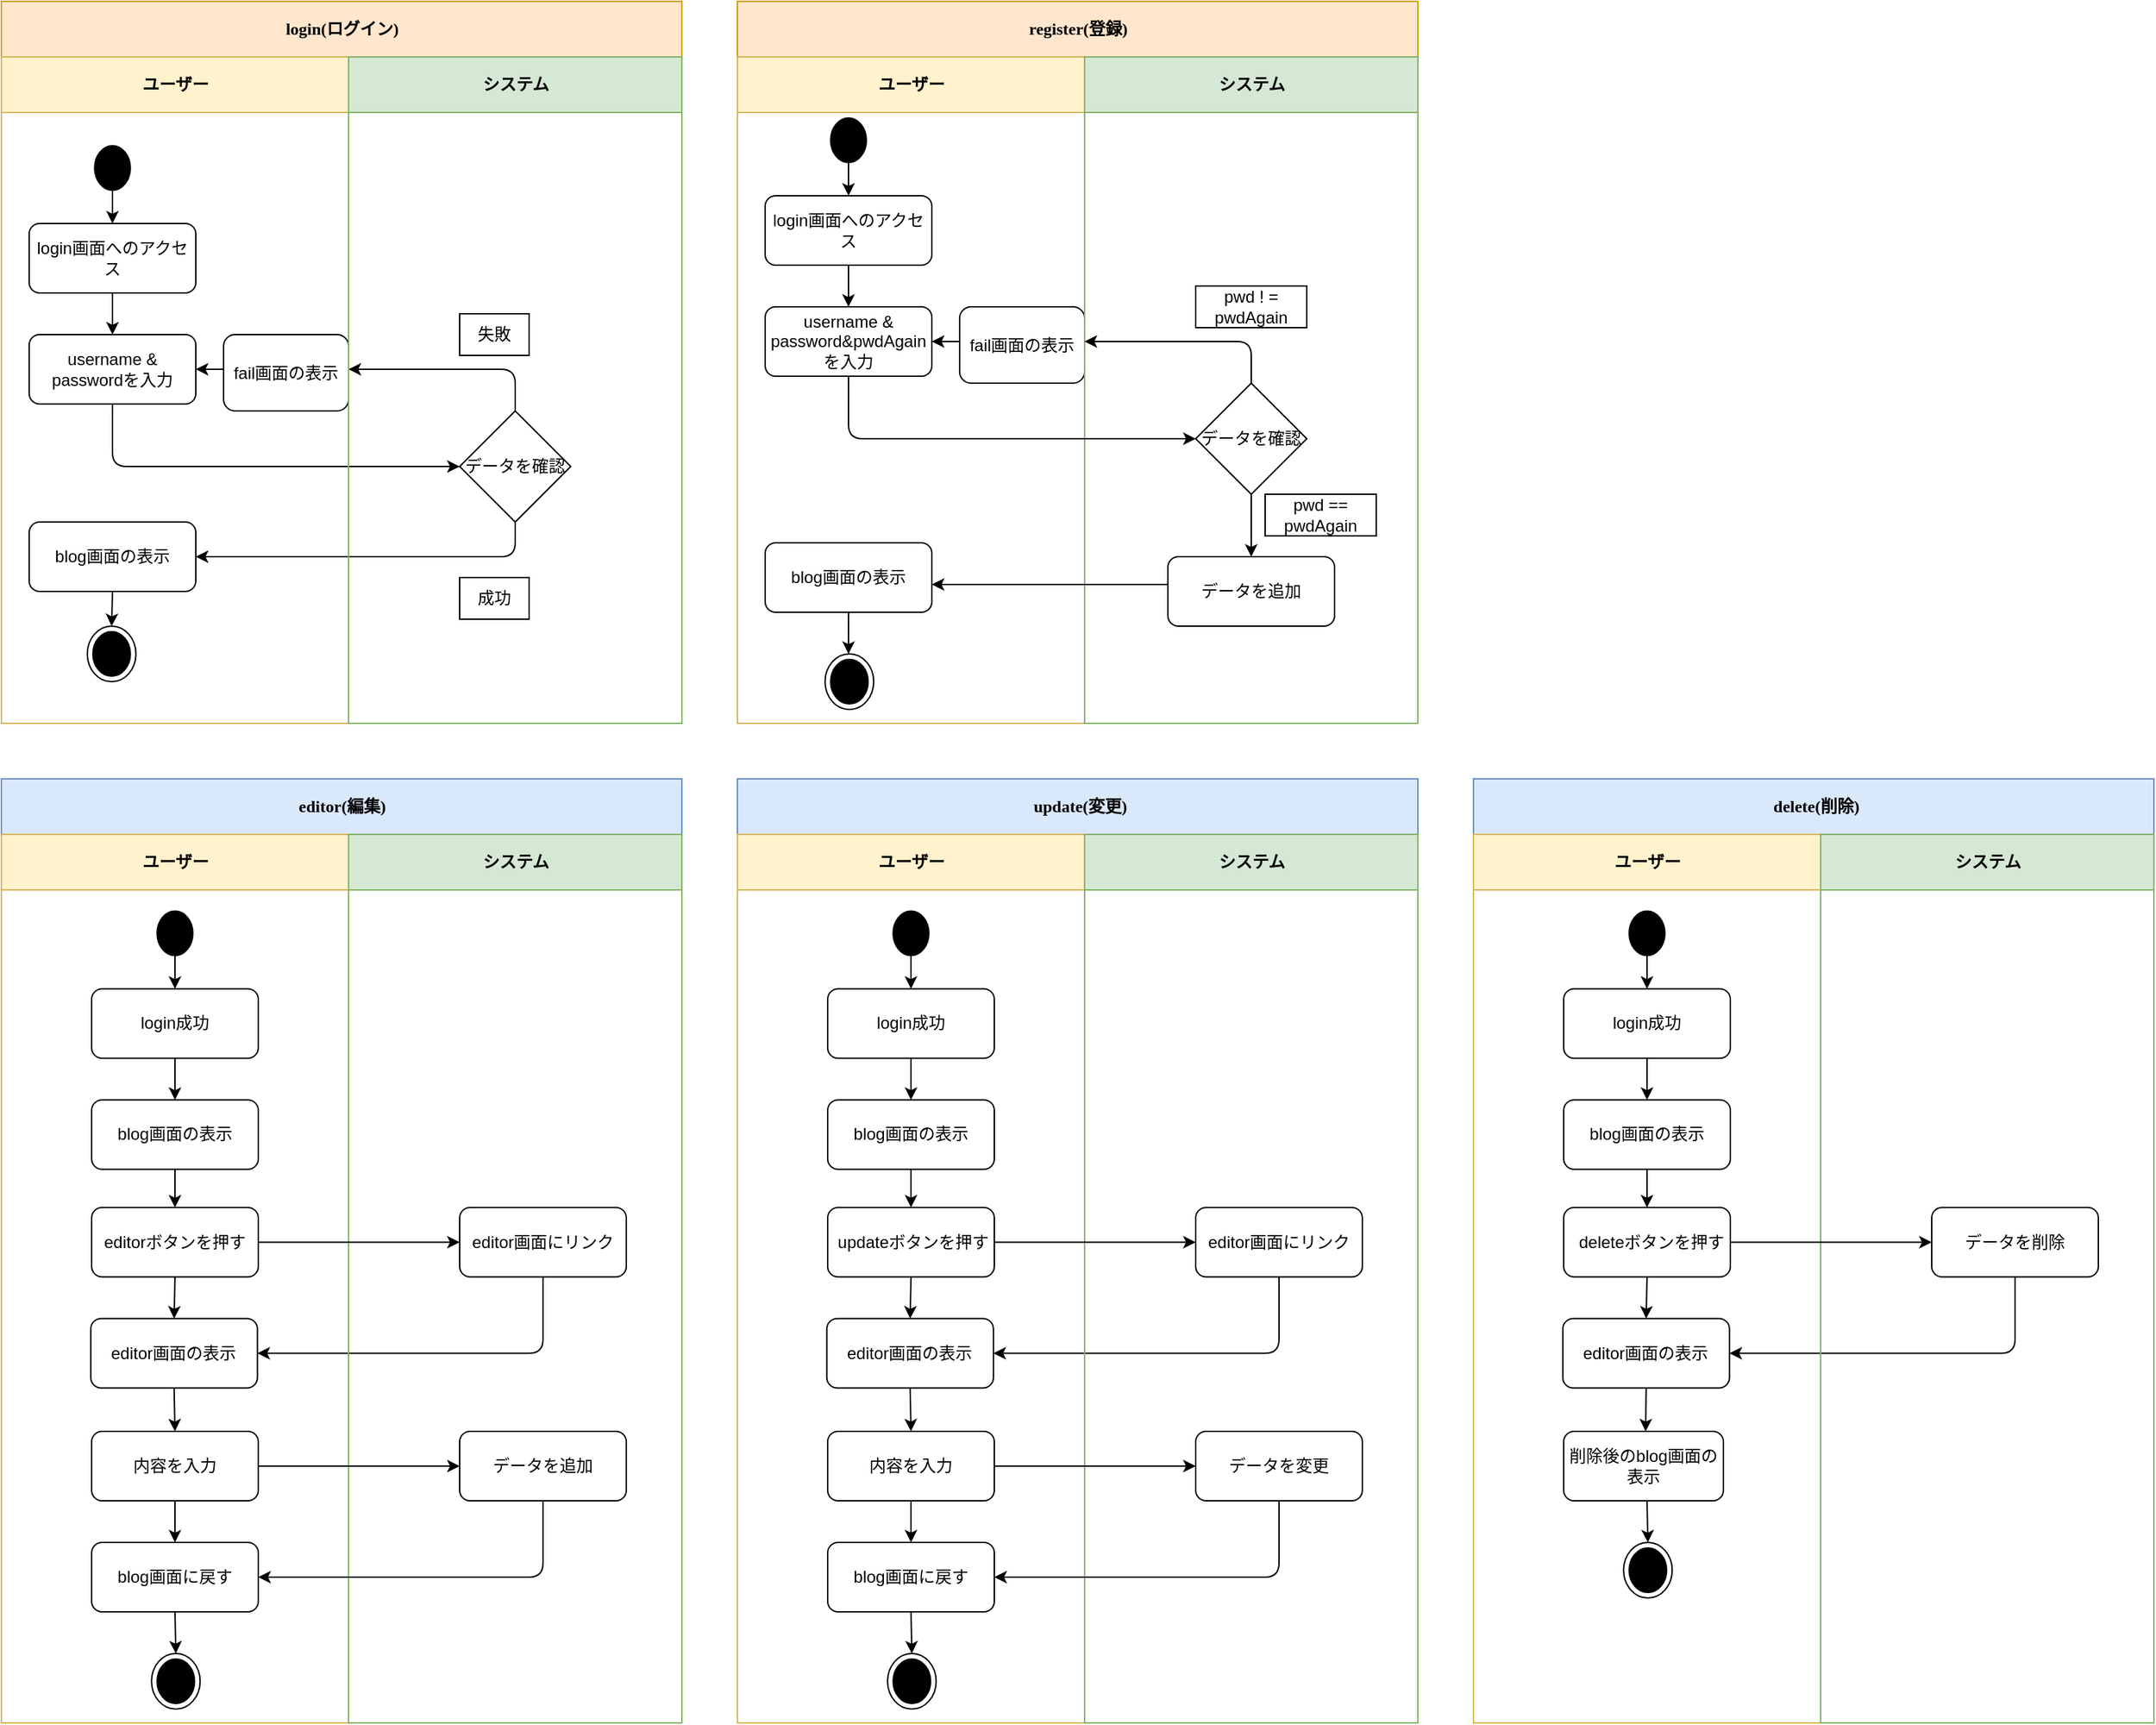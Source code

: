 <mxfile version="18.1.1" type="device" pages="2"><diagram name="Page-1" id="0783ab3e-0a74-02c8-0abd-f7b4e66b4bec"><mxGraphModel dx="2687" dy="511" grid="1" gridSize="10" guides="1" tooltips="1" connect="1" arrows="1" fold="1" page="1" pageScale="1" pageWidth="850" pageHeight="1100" background="none" math="0" shadow="0"><root><mxCell id="0"/><mxCell id="1" parent="0"/><mxCell id="1c1d494c118603dd-1" value="login(ログイン)" style="swimlane;html=1;childLayout=stackLayout;startSize=40;rounded=0;shadow=0;comic=0;labelBackgroundColor=none;strokeWidth=1;fontFamily=Verdana;fontSize=12;align=center;fillColor=#ffe6cc;strokeColor=#d79b00;" parent="1" vertex="1"><mxGeometry x="-1010" width="490" height="520" as="geometry"/></mxCell><mxCell id="_KXF0Fv2oFBmMLfkHlgr-27" value="" style="endArrow=classic;html=1;rounded=1;sketch=0;strokeColor=#000000;curved=0;exitX=0.5;exitY=1;exitDx=0;exitDy=0;entryX=0;entryY=0.5;entryDx=0;entryDy=0;" parent="1c1d494c118603dd-1" source="_KXF0Fv2oFBmMLfkHlgr-23" target="_KXF0Fv2oFBmMLfkHlgr-29" edge="1"><mxGeometry width="50" height="50" relative="1" as="geometry"><mxPoint x="240" y="335" as="sourcePoint"/><mxPoint x="380" y="335" as="targetPoint"/><Array as="points"><mxPoint x="80" y="335"/></Array></mxGeometry></mxCell><mxCell id="_KXF0Fv2oFBmMLfkHlgr-42" value="" style="endArrow=classic;html=1;rounded=1;sketch=0;strokeColor=#000000;curved=0;exitX=0.5;exitY=1;exitDx=0;exitDy=0;entryX=1;entryY=0.5;entryDx=0;entryDy=0;" parent="1c1d494c118603dd-1" source="_KXF0Fv2oFBmMLfkHlgr-29" target="_KXF0Fv2oFBmMLfkHlgr-41" edge="1"><mxGeometry width="50" height="50" relative="1" as="geometry"><mxPoint x="290" y="355" as="sourcePoint"/><mxPoint x="340" y="305" as="targetPoint"/><Array as="points"><mxPoint x="370" y="400"/></Array></mxGeometry></mxCell><mxCell id="_KXF0Fv2oFBmMLfkHlgr-38" value="" style="endArrow=classic;html=1;rounded=1;sketch=0;strokeColor=#000000;curved=0;exitX=0.5;exitY=0;exitDx=0;exitDy=0;" parent="1c1d494c118603dd-1" source="_KXF0Fv2oFBmMLfkHlgr-29" edge="1"><mxGeometry width="50" height="50" relative="1" as="geometry"><mxPoint x="250" y="385" as="sourcePoint"/><mxPoint x="250" y="265" as="targetPoint"/><Array as="points"><mxPoint x="370" y="265"/></Array></mxGeometry></mxCell><mxCell id="1c1d494c118603dd-2" value="ユーザー" style="swimlane;html=1;startSize=40;fillColor=#fff2cc;strokeColor=#d6b656;" parent="1c1d494c118603dd-1" vertex="1"><mxGeometry y="40" width="250" height="480" as="geometry"/></mxCell><mxCell id="_KXF0Fv2oFBmMLfkHlgr-5" value="login画面へのアクセス" style="rounded=1;whiteSpace=wrap;html=1;sketch=0;" parent="1c1d494c118603dd-2" vertex="1"><mxGeometry x="20" y="120" width="120" height="50" as="geometry"/></mxCell><mxCell id="_KXF0Fv2oFBmMLfkHlgr-7" value="" style="ellipse;html=1;shape=startState;fillColor=#000000;strokeColor=#000000;rounded=0;sketch=0;" parent="1c1d494c118603dd-2" vertex="1"><mxGeometry x="63.13" y="60" width="33.75" height="40" as="geometry"/></mxCell><mxCell id="_KXF0Fv2oFBmMLfkHlgr-13" value="" style="endArrow=classic;html=1;rounded=1;sketch=0;strokeColor=#000000;curved=0;" parent="1c1d494c118603dd-2" edge="1"><mxGeometry width="50" height="50" relative="1" as="geometry"><mxPoint x="80" y="90" as="sourcePoint"/><mxPoint x="80" y="120" as="targetPoint"/></mxGeometry></mxCell><mxCell id="_KXF0Fv2oFBmMLfkHlgr-22" value="" style="endArrow=classic;html=1;rounded=1;sketch=0;strokeColor=#000000;curved=0;exitX=0.5;exitY=1;exitDx=0;exitDy=0;" parent="1c1d494c118603dd-2" source="_KXF0Fv2oFBmMLfkHlgr-5" edge="1"><mxGeometry width="50" height="50" relative="1" as="geometry"><mxPoint x="79.33" y="200" as="sourcePoint"/><mxPoint x="80" y="200" as="targetPoint"/></mxGeometry></mxCell><mxCell id="_KXF0Fv2oFBmMLfkHlgr-23" value="username &amp;amp; passwordを入力" style="rounded=1;whiteSpace=wrap;html=1;sketch=0;" parent="1c1d494c118603dd-2" vertex="1"><mxGeometry x="20.01" y="200" width="120" height="50" as="geometry"/></mxCell><mxCell id="_KXF0Fv2oFBmMLfkHlgr-41" value="blog画面の表示" style="rounded=1;whiteSpace=wrap;html=1;sketch=0;" parent="1c1d494c118603dd-2" vertex="1"><mxGeometry x="20" y="335" width="120" height="50" as="geometry"/></mxCell><mxCell id="_KXF0Fv2oFBmMLfkHlgr-50" value="" style="ellipse;html=1;shape=endState;fillColor=#000000;strokeColor=#000000;rounded=0;sketch=0;" parent="1c1d494c118603dd-2" vertex="1"><mxGeometry x="61.88" y="410" width="35" height="40" as="geometry"/></mxCell><mxCell id="_KXF0Fv2oFBmMLfkHlgr-32" value="fail画面の表示" style="rounded=1;whiteSpace=wrap;html=1;sketch=0;" parent="1c1d494c118603dd-2" vertex="1"><mxGeometry x="160" y="200" width="90" height="55" as="geometry"/></mxCell><mxCell id="c8L9BqeajQ-9hyqMOJab-5" value="" style="endArrow=classic;html=1;rounded=1;sketch=0;strokeColor=#000000;curved=0;" parent="1c1d494c118603dd-2" target="_KXF0Fv2oFBmMLfkHlgr-23" edge="1"><mxGeometry width="50" height="50" relative="1" as="geometry"><mxPoint x="160" y="225" as="sourcePoint"/><mxPoint x="250" y="235" as="targetPoint"/></mxGeometry></mxCell><mxCell id="_KXF0Fv2oFBmMLfkHlgr-46" value="" style="endArrow=classic;html=1;rounded=1;sketch=0;strokeColor=#000000;curved=0;exitX=0.5;exitY=1;exitDx=0;exitDy=0;entryX=0.5;entryY=0;entryDx=0;entryDy=0;" parent="1c1d494c118603dd-2" source="_KXF0Fv2oFBmMLfkHlgr-41" edge="1"><mxGeometry width="50" height="50" relative="1" as="geometry"><mxPoint x="270" y="350" as="sourcePoint"/><mxPoint x="79.38" y="410" as="targetPoint"/></mxGeometry></mxCell><mxCell id="1c1d494c118603dd-3" value="システム" style="swimlane;html=1;startSize=40;fillColor=#d5e8d4;strokeColor=#82b366;" parent="1c1d494c118603dd-1" vertex="1"><mxGeometry x="250" y="40" width="240" height="480" as="geometry"/></mxCell><mxCell id="_KXF0Fv2oFBmMLfkHlgr-29" value="データを確認" style="rhombus;whiteSpace=wrap;html=1;rounded=0;sketch=0;strokeColor=#000000;" parent="1c1d494c118603dd-3" vertex="1"><mxGeometry x="80" y="255" width="80" height="80" as="geometry"/></mxCell><mxCell id="_KXF0Fv2oFBmMLfkHlgr-40" value="失敗" style="rounded=0;whiteSpace=wrap;html=1;sketch=0;strokeColor=#000000;" parent="1c1d494c118603dd-3" vertex="1"><mxGeometry x="80" y="185" width="50" height="30" as="geometry"/></mxCell><mxCell id="_KXF0Fv2oFBmMLfkHlgr-44" value="成功" style="rounded=0;whiteSpace=wrap;html=1;sketch=0;strokeColor=#000000;" parent="1c1d494c118603dd-3" vertex="1"><mxGeometry x="80" y="375" width="50" height="30" as="geometry"/></mxCell><mxCell id="c8L9BqeajQ-9hyqMOJab-147" value="editor(編集)" style="swimlane;html=1;childLayout=stackLayout;startSize=40;rounded=0;shadow=0;comic=0;labelBackgroundColor=none;strokeWidth=1;fontFamily=Verdana;fontSize=12;align=center;fillColor=#dae8fc;strokeColor=#6c8ebf;" parent="1" vertex="1"><mxGeometry x="-1010" y="560" width="490" height="680" as="geometry"/></mxCell><mxCell id="c8L9BqeajQ-9hyqMOJab-148" value="ユーザー" style="swimlane;html=1;startSize=40;fillColor=#fff2cc;strokeColor=#d6b656;" parent="c8L9BqeajQ-9hyqMOJab-147" vertex="1"><mxGeometry y="40" width="250" height="640" as="geometry"/></mxCell><mxCell id="c8L9BqeajQ-9hyqMOJab-149" value="login成功" style="rounded=1;whiteSpace=wrap;html=1;sketch=0;" parent="c8L9BqeajQ-9hyqMOJab-148" vertex="1"><mxGeometry x="64.99" y="111.25" width="120" height="50" as="geometry"/></mxCell><mxCell id="c8L9BqeajQ-9hyqMOJab-150" value="" style="ellipse;html=1;shape=startState;fillColor=#000000;strokeColor=#000000;rounded=0;sketch=0;" parent="c8L9BqeajQ-9hyqMOJab-148" vertex="1"><mxGeometry x="108.12" y="51.25" width="33.75" height="40" as="geometry"/></mxCell><mxCell id="c8L9BqeajQ-9hyqMOJab-151" value="" style="endArrow=classic;html=1;rounded=1;sketch=0;strokeColor=#000000;curved=0;" parent="c8L9BqeajQ-9hyqMOJab-148" edge="1"><mxGeometry width="50" height="50" relative="1" as="geometry"><mxPoint x="124.99" y="81.25" as="sourcePoint"/><mxPoint x="124.99" y="111.25" as="targetPoint"/></mxGeometry></mxCell><mxCell id="c8L9BqeajQ-9hyqMOJab-152" value="" style="endArrow=classic;html=1;rounded=1;sketch=0;strokeColor=#000000;curved=0;exitX=0.5;exitY=1;exitDx=0;exitDy=0;" parent="c8L9BqeajQ-9hyqMOJab-148" source="c8L9BqeajQ-9hyqMOJab-149" edge="1"><mxGeometry width="50" height="50" relative="1" as="geometry"><mxPoint x="124.32" y="191.25" as="sourcePoint"/><mxPoint x="124.99" y="191.25" as="targetPoint"/></mxGeometry></mxCell><mxCell id="c8L9BqeajQ-9hyqMOJab-153" value="blog画面の表示" style="rounded=1;whiteSpace=wrap;html=1;sketch=0;" parent="c8L9BqeajQ-9hyqMOJab-148" vertex="1"><mxGeometry x="65" y="191.25" width="120" height="50" as="geometry"/></mxCell><mxCell id="c8L9BqeajQ-9hyqMOJab-154" value="editorボタンを押す" style="rounded=1;whiteSpace=wrap;html=1;sketch=0;" parent="c8L9BqeajQ-9hyqMOJab-148" vertex="1"><mxGeometry x="65.0" y="268.75" width="120" height="50" as="geometry"/></mxCell><mxCell id="c8L9BqeajQ-9hyqMOJab-155" value="" style="ellipse;html=1;shape=endState;fillColor=#000000;strokeColor=#000000;rounded=0;sketch=0;" parent="c8L9BqeajQ-9hyqMOJab-148" vertex="1"><mxGeometry x="108.12" y="590" width="35" height="40" as="geometry"/></mxCell><mxCell id="c8L9BqeajQ-9hyqMOJab-174" value="" style="endArrow=classic;html=1;rounded=1;sketch=0;strokeColor=#000000;curved=0;exitX=0.5;exitY=1;exitDx=0;exitDy=0;entryX=0.5;entryY=0;entryDx=0;entryDy=0;" parent="c8L9BqeajQ-9hyqMOJab-148" source="c8L9BqeajQ-9hyqMOJab-153" target="c8L9BqeajQ-9hyqMOJab-154" edge="1"><mxGeometry width="50" height="50" relative="1" as="geometry"><mxPoint x="160" y="308.75" as="sourcePoint"/><mxPoint x="210" y="258.75" as="targetPoint"/></mxGeometry></mxCell><mxCell id="c8L9BqeajQ-9hyqMOJab-177" value="editor画面の表示" style="rounded=1;whiteSpace=wrap;html=1;sketch=0;" parent="c8L9BqeajQ-9hyqMOJab-148" vertex="1"><mxGeometry x="64.37" y="348.75" width="120" height="50" as="geometry"/></mxCell><mxCell id="c8L9BqeajQ-9hyqMOJab-178" value="" style="endArrow=classic;html=1;rounded=1;sketch=0;strokeColor=#000000;curved=0;exitX=0.5;exitY=1;exitDx=0;exitDy=0;entryX=0.5;entryY=0;entryDx=0;entryDy=0;" parent="c8L9BqeajQ-9hyqMOJab-148" source="c8L9BqeajQ-9hyqMOJab-154" target="c8L9BqeajQ-9hyqMOJab-177" edge="1"><mxGeometry width="50" height="50" relative="1" as="geometry"><mxPoint x="160" y="308.75" as="sourcePoint"/><mxPoint x="210" y="258.75" as="targetPoint"/></mxGeometry></mxCell><mxCell id="c8L9BqeajQ-9hyqMOJab-180" value="内容を入力" style="rounded=1;whiteSpace=wrap;html=1;sketch=0;" parent="c8L9BqeajQ-9hyqMOJab-148" vertex="1"><mxGeometry x="64.99" y="430" width="120" height="50" as="geometry"/></mxCell><mxCell id="c8L9BqeajQ-9hyqMOJab-181" value="" style="endArrow=classic;html=1;rounded=1;sketch=0;strokeColor=#000000;curved=0;exitX=0.5;exitY=1;exitDx=0;exitDy=0;entryX=0.5;entryY=0;entryDx=0;entryDy=0;" parent="c8L9BqeajQ-9hyqMOJab-148" source="c8L9BqeajQ-9hyqMOJab-177" target="c8L9BqeajQ-9hyqMOJab-180" edge="1"><mxGeometry width="50" height="50" relative="1" as="geometry"><mxPoint x="190" y="480" as="sourcePoint"/><mxPoint x="240" y="430" as="targetPoint"/></mxGeometry></mxCell><mxCell id="c8L9BqeajQ-9hyqMOJab-184" value="blog画面に戻す" style="rounded=1;whiteSpace=wrap;html=1;sketch=0;" parent="c8L9BqeajQ-9hyqMOJab-148" vertex="1"><mxGeometry x="65" y="510" width="120" height="50" as="geometry"/></mxCell><mxCell id="c8L9BqeajQ-9hyqMOJab-185" value="" style="endArrow=classic;html=1;rounded=1;sketch=0;strokeColor=#000000;curved=0;exitX=0.5;exitY=1;exitDx=0;exitDy=0;entryX=0.5;entryY=0;entryDx=0;entryDy=0;" parent="c8L9BqeajQ-9hyqMOJab-148" source="c8L9BqeajQ-9hyqMOJab-180" target="c8L9BqeajQ-9hyqMOJab-184" edge="1"><mxGeometry width="50" height="50" relative="1" as="geometry"><mxPoint x="350" y="530" as="sourcePoint"/><mxPoint x="400" y="480" as="targetPoint"/></mxGeometry></mxCell><mxCell id="c8L9BqeajQ-9hyqMOJab-187" value="" style="endArrow=classic;html=1;rounded=1;sketch=0;strokeColor=#000000;curved=0;exitX=0.5;exitY=1;exitDx=0;exitDy=0;entryX=0.5;entryY=0;entryDx=0;entryDy=0;" parent="c8L9BqeajQ-9hyqMOJab-148" source="c8L9BqeajQ-9hyqMOJab-184" target="c8L9BqeajQ-9hyqMOJab-155" edge="1"><mxGeometry width="50" height="50" relative="1" as="geometry"><mxPoint x="350" y="530" as="sourcePoint"/><mxPoint x="400" y="480" as="targetPoint"/></mxGeometry></mxCell><mxCell id="c8L9BqeajQ-9hyqMOJab-179" value="" style="endArrow=classic;html=1;rounded=1;sketch=0;strokeColor=#000000;curved=0;exitX=0.5;exitY=1;exitDx=0;exitDy=0;entryX=1;entryY=0.5;entryDx=0;entryDy=0;" parent="c8L9BqeajQ-9hyqMOJab-147" source="c8L9BqeajQ-9hyqMOJab-176" target="c8L9BqeajQ-9hyqMOJab-177" edge="1"><mxGeometry width="50" height="50" relative="1" as="geometry"><mxPoint x="160" y="348.75" as="sourcePoint"/><mxPoint x="210" y="298.75" as="targetPoint"/><Array as="points"><mxPoint x="390" y="413.75"/></Array></mxGeometry></mxCell><mxCell id="c8L9BqeajQ-9hyqMOJab-161" value="システム" style="swimlane;html=1;startSize=40;fillColor=#d5e8d4;strokeColor=#82b366;" parent="c8L9BqeajQ-9hyqMOJab-147" vertex="1"><mxGeometry x="250" y="40" width="240" height="640" as="geometry"/></mxCell><mxCell id="c8L9BqeajQ-9hyqMOJab-176" value="editor画面にリンク" style="rounded=1;whiteSpace=wrap;html=1;sketch=0;" parent="c8L9BqeajQ-9hyqMOJab-161" vertex="1"><mxGeometry x="80" y="268.75" width="120" height="50" as="geometry"/></mxCell><mxCell id="c8L9BqeajQ-9hyqMOJab-183" value="データを追加" style="rounded=1;whiteSpace=wrap;html=1;sketch=0;" parent="c8L9BqeajQ-9hyqMOJab-161" vertex="1"><mxGeometry x="80" y="430" width="120" height="50" as="geometry"/></mxCell><mxCell id="c8L9BqeajQ-9hyqMOJab-186" value="" style="endArrow=classic;html=1;rounded=1;sketch=0;strokeColor=#000000;curved=0;exitX=0.5;exitY=1;exitDx=0;exitDy=0;entryX=1;entryY=0.5;entryDx=0;entryDy=0;" parent="c8L9BqeajQ-9hyqMOJab-147" source="c8L9BqeajQ-9hyqMOJab-183" target="c8L9BqeajQ-9hyqMOJab-184" edge="1"><mxGeometry width="50" height="50" relative="1" as="geometry"><mxPoint x="360" y="620" as="sourcePoint"/><mxPoint x="290" y="560" as="targetPoint"/><Array as="points"><mxPoint x="390" y="575"/></Array></mxGeometry></mxCell><mxCell id="c8L9BqeajQ-9hyqMOJab-175" value="" style="endArrow=classic;html=1;rounded=1;sketch=0;strokeColor=#000000;curved=0;exitX=1;exitY=0.5;exitDx=0;exitDy=0;" parent="1" source="c8L9BqeajQ-9hyqMOJab-154" edge="1"><mxGeometry width="50" height="50" relative="1" as="geometry"><mxPoint x="-850" y="908.75" as="sourcePoint"/><mxPoint x="-680" y="893.75" as="targetPoint"/></mxGeometry></mxCell><mxCell id="c8L9BqeajQ-9hyqMOJab-182" value="" style="endArrow=classic;html=1;rounded=1;sketch=0;strokeColor=#000000;curved=0;exitX=1;exitY=0.5;exitDx=0;exitDy=0;" parent="1" source="c8L9BqeajQ-9hyqMOJab-180" edge="1"><mxGeometry width="50" height="50" relative="1" as="geometry"><mxPoint x="-730" y="940" as="sourcePoint"/><mxPoint x="-680" y="1055" as="targetPoint"/></mxGeometry></mxCell><mxCell id="c8L9BqeajQ-9hyqMOJab-188" value="&amp;nbsp;update(変更)" style="swimlane;html=1;childLayout=stackLayout;startSize=40;rounded=0;shadow=0;comic=0;labelBackgroundColor=none;strokeWidth=1;fontFamily=Verdana;fontSize=12;align=center;fillColor=#dae8fc;strokeColor=#6c8ebf;" parent="1" vertex="1"><mxGeometry x="-480" y="560" width="490" height="680" as="geometry"/></mxCell><mxCell id="c8L9BqeajQ-9hyqMOJab-189" value="ユーザー" style="swimlane;html=1;startSize=40;fillColor=#fff2cc;strokeColor=#d6b656;" parent="c8L9BqeajQ-9hyqMOJab-188" vertex="1"><mxGeometry y="40" width="250" height="640" as="geometry"/></mxCell><mxCell id="c8L9BqeajQ-9hyqMOJab-190" value="login成功" style="rounded=1;whiteSpace=wrap;html=1;sketch=0;" parent="c8L9BqeajQ-9hyqMOJab-189" vertex="1"><mxGeometry x="64.99" y="111.25" width="120" height="50" as="geometry"/></mxCell><mxCell id="c8L9BqeajQ-9hyqMOJab-191" value="" style="ellipse;html=1;shape=startState;fillColor=#000000;strokeColor=#000000;rounded=0;sketch=0;" parent="c8L9BqeajQ-9hyqMOJab-189" vertex="1"><mxGeometry x="108.12" y="51.25" width="33.75" height="40" as="geometry"/></mxCell><mxCell id="c8L9BqeajQ-9hyqMOJab-192" value="" style="endArrow=classic;html=1;rounded=1;sketch=0;strokeColor=#000000;curved=0;" parent="c8L9BqeajQ-9hyqMOJab-189" edge="1"><mxGeometry width="50" height="50" relative="1" as="geometry"><mxPoint x="124.99" y="81.25" as="sourcePoint"/><mxPoint x="124.99" y="111.25" as="targetPoint"/></mxGeometry></mxCell><mxCell id="c8L9BqeajQ-9hyqMOJab-193" value="" style="endArrow=classic;html=1;rounded=1;sketch=0;strokeColor=#000000;curved=0;exitX=0.5;exitY=1;exitDx=0;exitDy=0;" parent="c8L9BqeajQ-9hyqMOJab-189" source="c8L9BqeajQ-9hyqMOJab-190" edge="1"><mxGeometry width="50" height="50" relative="1" as="geometry"><mxPoint x="124.32" y="191.25" as="sourcePoint"/><mxPoint x="124.99" y="191.25" as="targetPoint"/></mxGeometry></mxCell><mxCell id="c8L9BqeajQ-9hyqMOJab-194" value="blog画面の表示" style="rounded=1;whiteSpace=wrap;html=1;sketch=0;" parent="c8L9BqeajQ-9hyqMOJab-189" vertex="1"><mxGeometry x="65" y="191.25" width="120" height="50" as="geometry"/></mxCell><mxCell id="c8L9BqeajQ-9hyqMOJab-195" value="&amp;nbsp;updateボタンを押す" style="rounded=1;whiteSpace=wrap;html=1;sketch=0;" parent="c8L9BqeajQ-9hyqMOJab-189" vertex="1"><mxGeometry x="65.0" y="268.75" width="120" height="50" as="geometry"/></mxCell><mxCell id="c8L9BqeajQ-9hyqMOJab-196" value="" style="ellipse;html=1;shape=endState;fillColor=#000000;strokeColor=#000000;rounded=0;sketch=0;" parent="c8L9BqeajQ-9hyqMOJab-189" vertex="1"><mxGeometry x="108.12" y="590" width="35" height="40" as="geometry"/></mxCell><mxCell id="c8L9BqeajQ-9hyqMOJab-197" value="" style="endArrow=classic;html=1;rounded=1;sketch=0;strokeColor=#000000;curved=0;exitX=0.5;exitY=1;exitDx=0;exitDy=0;entryX=0.5;entryY=0;entryDx=0;entryDy=0;" parent="c8L9BqeajQ-9hyqMOJab-189" source="c8L9BqeajQ-9hyqMOJab-194" target="c8L9BqeajQ-9hyqMOJab-195" edge="1"><mxGeometry width="50" height="50" relative="1" as="geometry"><mxPoint x="160" y="308.75" as="sourcePoint"/><mxPoint x="210" y="258.75" as="targetPoint"/></mxGeometry></mxCell><mxCell id="c8L9BqeajQ-9hyqMOJab-198" value="editor画面の表示" style="rounded=1;whiteSpace=wrap;html=1;sketch=0;" parent="c8L9BqeajQ-9hyqMOJab-189" vertex="1"><mxGeometry x="64.37" y="348.75" width="120" height="50" as="geometry"/></mxCell><mxCell id="c8L9BqeajQ-9hyqMOJab-199" value="" style="endArrow=classic;html=1;rounded=1;sketch=0;strokeColor=#000000;curved=0;exitX=0.5;exitY=1;exitDx=0;exitDy=0;entryX=0.5;entryY=0;entryDx=0;entryDy=0;" parent="c8L9BqeajQ-9hyqMOJab-189" source="c8L9BqeajQ-9hyqMOJab-195" target="c8L9BqeajQ-9hyqMOJab-198" edge="1"><mxGeometry width="50" height="50" relative="1" as="geometry"><mxPoint x="160" y="308.75" as="sourcePoint"/><mxPoint x="210" y="258.75" as="targetPoint"/></mxGeometry></mxCell><mxCell id="c8L9BqeajQ-9hyqMOJab-200" value="内容を入力" style="rounded=1;whiteSpace=wrap;html=1;sketch=0;" parent="c8L9BqeajQ-9hyqMOJab-189" vertex="1"><mxGeometry x="64.99" y="430" width="120" height="50" as="geometry"/></mxCell><mxCell id="c8L9BqeajQ-9hyqMOJab-201" value="" style="endArrow=classic;html=1;rounded=1;sketch=0;strokeColor=#000000;curved=0;exitX=0.5;exitY=1;exitDx=0;exitDy=0;entryX=0.5;entryY=0;entryDx=0;entryDy=0;" parent="c8L9BqeajQ-9hyqMOJab-189" source="c8L9BqeajQ-9hyqMOJab-198" target="c8L9BqeajQ-9hyqMOJab-200" edge="1"><mxGeometry width="50" height="50" relative="1" as="geometry"><mxPoint x="190" y="480" as="sourcePoint"/><mxPoint x="240" y="430" as="targetPoint"/></mxGeometry></mxCell><mxCell id="c8L9BqeajQ-9hyqMOJab-202" value="blog画面に戻す" style="rounded=1;whiteSpace=wrap;html=1;sketch=0;" parent="c8L9BqeajQ-9hyqMOJab-189" vertex="1"><mxGeometry x="65" y="510" width="120" height="50" as="geometry"/></mxCell><mxCell id="c8L9BqeajQ-9hyqMOJab-203" value="" style="endArrow=classic;html=1;rounded=1;sketch=0;strokeColor=#000000;curved=0;exitX=0.5;exitY=1;exitDx=0;exitDy=0;entryX=0.5;entryY=0;entryDx=0;entryDy=0;" parent="c8L9BqeajQ-9hyqMOJab-189" source="c8L9BqeajQ-9hyqMOJab-200" target="c8L9BqeajQ-9hyqMOJab-202" edge="1"><mxGeometry width="50" height="50" relative="1" as="geometry"><mxPoint x="350" y="530" as="sourcePoint"/><mxPoint x="400" y="480" as="targetPoint"/></mxGeometry></mxCell><mxCell id="c8L9BqeajQ-9hyqMOJab-204" value="" style="endArrow=classic;html=1;rounded=1;sketch=0;strokeColor=#000000;curved=0;exitX=0.5;exitY=1;exitDx=0;exitDy=0;entryX=0.5;entryY=0;entryDx=0;entryDy=0;" parent="c8L9BqeajQ-9hyqMOJab-189" source="c8L9BqeajQ-9hyqMOJab-202" target="c8L9BqeajQ-9hyqMOJab-196" edge="1"><mxGeometry width="50" height="50" relative="1" as="geometry"><mxPoint x="350" y="530" as="sourcePoint"/><mxPoint x="400" y="480" as="targetPoint"/></mxGeometry></mxCell><mxCell id="c8L9BqeajQ-9hyqMOJab-205" value="" style="endArrow=classic;html=1;rounded=1;sketch=0;strokeColor=#000000;curved=0;exitX=0.5;exitY=1;exitDx=0;exitDy=0;entryX=1;entryY=0.5;entryDx=0;entryDy=0;" parent="c8L9BqeajQ-9hyqMOJab-188" source="c8L9BqeajQ-9hyqMOJab-207" target="c8L9BqeajQ-9hyqMOJab-198" edge="1"><mxGeometry width="50" height="50" relative="1" as="geometry"><mxPoint x="160" y="348.75" as="sourcePoint"/><mxPoint x="210" y="298.75" as="targetPoint"/><Array as="points"><mxPoint x="390" y="413.75"/></Array></mxGeometry></mxCell><mxCell id="c8L9BqeajQ-9hyqMOJab-206" value="システム" style="swimlane;html=1;startSize=40;fillColor=#d5e8d4;strokeColor=#82b366;" parent="c8L9BqeajQ-9hyqMOJab-188" vertex="1"><mxGeometry x="250" y="40" width="240" height="640" as="geometry"/></mxCell><mxCell id="c8L9BqeajQ-9hyqMOJab-207" value="editor画面にリンク" style="rounded=1;whiteSpace=wrap;html=1;sketch=0;" parent="c8L9BqeajQ-9hyqMOJab-206" vertex="1"><mxGeometry x="80" y="268.75" width="120" height="50" as="geometry"/></mxCell><mxCell id="c8L9BqeajQ-9hyqMOJab-208" value="データを変更" style="rounded=1;whiteSpace=wrap;html=1;sketch=0;" parent="c8L9BqeajQ-9hyqMOJab-206" vertex="1"><mxGeometry x="80" y="430" width="120" height="50" as="geometry"/></mxCell><mxCell id="c8L9BqeajQ-9hyqMOJab-209" value="" style="endArrow=classic;html=1;rounded=1;sketch=0;strokeColor=#000000;curved=0;exitX=0.5;exitY=1;exitDx=0;exitDy=0;entryX=1;entryY=0.5;entryDx=0;entryDy=0;" parent="c8L9BqeajQ-9hyqMOJab-188" source="c8L9BqeajQ-9hyqMOJab-208" target="c8L9BqeajQ-9hyqMOJab-202" edge="1"><mxGeometry width="50" height="50" relative="1" as="geometry"><mxPoint x="360" y="620" as="sourcePoint"/><mxPoint x="290" y="560" as="targetPoint"/><Array as="points"><mxPoint x="390" y="575"/></Array></mxGeometry></mxCell><mxCell id="c8L9BqeajQ-9hyqMOJab-210" value="" style="endArrow=classic;html=1;rounded=1;sketch=0;strokeColor=#000000;curved=0;exitX=1;exitY=0.5;exitDx=0;exitDy=0;" parent="1" source="c8L9BqeajQ-9hyqMOJab-195" edge="1"><mxGeometry width="50" height="50" relative="1" as="geometry"><mxPoint x="-320" y="908.75" as="sourcePoint"/><mxPoint x="-150" y="893.75" as="targetPoint"/></mxGeometry></mxCell><mxCell id="c8L9BqeajQ-9hyqMOJab-211" value="" style="endArrow=classic;html=1;rounded=1;sketch=0;strokeColor=#000000;curved=0;exitX=1;exitY=0.5;exitDx=0;exitDy=0;" parent="1" source="c8L9BqeajQ-9hyqMOJab-200" edge="1"><mxGeometry width="50" height="50" relative="1" as="geometry"><mxPoint x="-200" y="940" as="sourcePoint"/><mxPoint x="-150" y="1055" as="targetPoint"/></mxGeometry></mxCell><mxCell id="c8L9BqeajQ-9hyqMOJab-212" value="&amp;nbsp;delete(削除)" style="swimlane;html=1;childLayout=stackLayout;startSize=40;rounded=0;shadow=0;comic=0;labelBackgroundColor=none;strokeWidth=1;fontFamily=Verdana;fontSize=12;align=center;fillColor=#dae8fc;strokeColor=#6c8ebf;" parent="1" vertex="1"><mxGeometry x="50" y="560" width="490" height="680" as="geometry"/></mxCell><mxCell id="c8L9BqeajQ-9hyqMOJab-213" value="ユーザー" style="swimlane;html=1;startSize=40;fillColor=#fff2cc;strokeColor=#d6b656;" parent="c8L9BqeajQ-9hyqMOJab-212" vertex="1"><mxGeometry y="40" width="250" height="640" as="geometry"/></mxCell><mxCell id="c8L9BqeajQ-9hyqMOJab-214" value="login成功" style="rounded=1;whiteSpace=wrap;html=1;sketch=0;" parent="c8L9BqeajQ-9hyqMOJab-213" vertex="1"><mxGeometry x="64.99" y="111.25" width="120" height="50" as="geometry"/></mxCell><mxCell id="c8L9BqeajQ-9hyqMOJab-215" value="" style="ellipse;html=1;shape=startState;fillColor=#000000;strokeColor=#000000;rounded=0;sketch=0;" parent="c8L9BqeajQ-9hyqMOJab-213" vertex="1"><mxGeometry x="108.12" y="51.25" width="33.75" height="40" as="geometry"/></mxCell><mxCell id="c8L9BqeajQ-9hyqMOJab-216" value="" style="endArrow=classic;html=1;rounded=1;sketch=0;strokeColor=#000000;curved=0;" parent="c8L9BqeajQ-9hyqMOJab-213" edge="1"><mxGeometry width="50" height="50" relative="1" as="geometry"><mxPoint x="124.99" y="81.25" as="sourcePoint"/><mxPoint x="124.99" y="111.25" as="targetPoint"/></mxGeometry></mxCell><mxCell id="c8L9BqeajQ-9hyqMOJab-217" value="" style="endArrow=classic;html=1;rounded=1;sketch=0;strokeColor=#000000;curved=0;exitX=0.5;exitY=1;exitDx=0;exitDy=0;" parent="c8L9BqeajQ-9hyqMOJab-213" source="c8L9BqeajQ-9hyqMOJab-214" edge="1"><mxGeometry width="50" height="50" relative="1" as="geometry"><mxPoint x="124.32" y="191.25" as="sourcePoint"/><mxPoint x="124.99" y="191.25" as="targetPoint"/></mxGeometry></mxCell><mxCell id="c8L9BqeajQ-9hyqMOJab-218" value="blog画面の表示" style="rounded=1;whiteSpace=wrap;html=1;sketch=0;" parent="c8L9BqeajQ-9hyqMOJab-213" vertex="1"><mxGeometry x="65" y="191.25" width="120" height="50" as="geometry"/></mxCell><mxCell id="c8L9BqeajQ-9hyqMOJab-219" value="&amp;nbsp; deleteボタンを押す" style="rounded=1;whiteSpace=wrap;html=1;sketch=0;" parent="c8L9BqeajQ-9hyqMOJab-213" vertex="1"><mxGeometry x="65.0" y="268.75" width="120" height="50" as="geometry"/></mxCell><mxCell id="c8L9BqeajQ-9hyqMOJab-221" value="" style="endArrow=classic;html=1;rounded=1;sketch=0;strokeColor=#000000;curved=0;exitX=0.5;exitY=1;exitDx=0;exitDy=0;entryX=0.5;entryY=0;entryDx=0;entryDy=0;" parent="c8L9BqeajQ-9hyqMOJab-213" source="c8L9BqeajQ-9hyqMOJab-218" target="c8L9BqeajQ-9hyqMOJab-219" edge="1"><mxGeometry width="50" height="50" relative="1" as="geometry"><mxPoint x="160" y="308.75" as="sourcePoint"/><mxPoint x="210" y="258.75" as="targetPoint"/></mxGeometry></mxCell><mxCell id="c8L9BqeajQ-9hyqMOJab-222" value="editor画面の表示" style="rounded=1;whiteSpace=wrap;html=1;sketch=0;" parent="c8L9BqeajQ-9hyqMOJab-213" vertex="1"><mxGeometry x="64.37" y="348.75" width="120" height="50" as="geometry"/></mxCell><mxCell id="c8L9BqeajQ-9hyqMOJab-223" value="" style="endArrow=classic;html=1;rounded=1;sketch=0;strokeColor=#000000;curved=0;exitX=0.5;exitY=1;exitDx=0;exitDy=0;entryX=0.5;entryY=0;entryDx=0;entryDy=0;" parent="c8L9BqeajQ-9hyqMOJab-213" source="c8L9BqeajQ-9hyqMOJab-219" target="c8L9BqeajQ-9hyqMOJab-222" edge="1"><mxGeometry width="50" height="50" relative="1" as="geometry"><mxPoint x="160" y="308.75" as="sourcePoint"/><mxPoint x="210" y="258.75" as="targetPoint"/></mxGeometry></mxCell><mxCell id="c8L9BqeajQ-9hyqMOJab-236" value="削除後のblog画面の表示" style="rounded=1;whiteSpace=wrap;html=1;sketch=0;" parent="c8L9BqeajQ-9hyqMOJab-213" vertex="1"><mxGeometry x="64.99" y="430" width="115.01" height="50" as="geometry"/></mxCell><mxCell id="c8L9BqeajQ-9hyqMOJab-237" value="" style="endArrow=classic;html=1;rounded=1;sketch=0;strokeColor=#000000;curved=0;exitX=0.5;exitY=1;exitDx=0;exitDy=0;" parent="c8L9BqeajQ-9hyqMOJab-213" source="c8L9BqeajQ-9hyqMOJab-222" edge="1"><mxGeometry width="50" height="50" relative="1" as="geometry"><mxPoint x="60" y="340" as="sourcePoint"/><mxPoint x="124" y="430" as="targetPoint"/></mxGeometry></mxCell><mxCell id="c8L9BqeajQ-9hyqMOJab-239" value="" style="ellipse;html=1;shape=endState;fillColor=#000000;strokeColor=#000000;rounded=0;sketch=0;" parent="c8L9BqeajQ-9hyqMOJab-213" vertex="1"><mxGeometry x="108.12" y="510" width="35" height="40" as="geometry"/></mxCell><mxCell id="c8L9BqeajQ-9hyqMOJab-240" value="" style="endArrow=classic;html=1;rounded=1;sketch=0;strokeColor=#000000;curved=0;exitX=0.5;exitY=1;exitDx=0;exitDy=0;entryX=0.5;entryY=0;entryDx=0;entryDy=0;" parent="c8L9BqeajQ-9hyqMOJab-213" target="c8L9BqeajQ-9hyqMOJab-239" edge="1"><mxGeometry width="50" height="50" relative="1" as="geometry"><mxPoint x="125.0" y="480" as="sourcePoint"/><mxPoint x="880" y="-200" as="targetPoint"/></mxGeometry></mxCell><mxCell id="c8L9BqeajQ-9hyqMOJab-229" value="" style="endArrow=classic;html=1;rounded=1;sketch=0;strokeColor=#000000;curved=0;exitX=0.5;exitY=1;exitDx=0;exitDy=0;entryX=1;entryY=0.5;entryDx=0;entryDy=0;" parent="c8L9BqeajQ-9hyqMOJab-212" source="c8L9BqeajQ-9hyqMOJab-231" target="c8L9BqeajQ-9hyqMOJab-222" edge="1"><mxGeometry width="50" height="50" relative="1" as="geometry"><mxPoint x="160" y="348.75" as="sourcePoint"/><mxPoint x="210" y="298.75" as="targetPoint"/><Array as="points"><mxPoint x="390" y="413.75"/></Array></mxGeometry></mxCell><mxCell id="c8L9BqeajQ-9hyqMOJab-230" value="システム" style="swimlane;html=1;startSize=40;fillColor=#d5e8d4;strokeColor=#82b366;" parent="c8L9BqeajQ-9hyqMOJab-212" vertex="1"><mxGeometry x="250" y="40" width="240" height="640" as="geometry"/></mxCell><mxCell id="c8L9BqeajQ-9hyqMOJab-231" value="データを削除" style="rounded=1;whiteSpace=wrap;html=1;sketch=0;" parent="c8L9BqeajQ-9hyqMOJab-230" vertex="1"><mxGeometry x="80" y="268.75" width="120" height="50" as="geometry"/></mxCell><mxCell id="c8L9BqeajQ-9hyqMOJab-234" value="" style="endArrow=classic;html=1;rounded=1;sketch=0;strokeColor=#000000;curved=0;exitX=1;exitY=0.5;exitDx=0;exitDy=0;" parent="1" source="c8L9BqeajQ-9hyqMOJab-219" edge="1"><mxGeometry width="50" height="50" relative="1" as="geometry"><mxPoint x="210" y="908.75" as="sourcePoint"/><mxPoint x="380.0" y="893.75" as="targetPoint"/></mxGeometry></mxCell><mxCell id="ThD66Yi565d0H6tHGr9r-1" value="register(登録)" style="swimlane;html=1;childLayout=stackLayout;startSize=40;rounded=0;shadow=0;comic=0;labelBackgroundColor=none;strokeWidth=1;fontFamily=Verdana;fontSize=12;align=center;fillColor=#ffe6cc;strokeColor=#d79b00;" parent="1" vertex="1"><mxGeometry x="-480" width="490" height="520" as="geometry"/></mxCell><mxCell id="ThD66Yi565d0H6tHGr9r-5" value="ユーザー" style="swimlane;html=1;startSize=40;fillColor=#fff2cc;strokeColor=#d6b656;" parent="ThD66Yi565d0H6tHGr9r-1" vertex="1"><mxGeometry y="40" width="250" height="480" as="geometry"/></mxCell><mxCell id="ThD66Yi565d0H6tHGr9r-6" value="login画面へのアクセス" style="rounded=1;whiteSpace=wrap;html=1;sketch=0;" parent="ThD66Yi565d0H6tHGr9r-5" vertex="1"><mxGeometry x="20" y="100" width="120" height="50" as="geometry"/></mxCell><mxCell id="ThD66Yi565d0H6tHGr9r-7" value="" style="ellipse;html=1;shape=startState;fillColor=#000000;strokeColor=#000000;rounded=0;sketch=0;" parent="ThD66Yi565d0H6tHGr9r-5" vertex="1"><mxGeometry x="63.13" y="40" width="33.75" height="40" as="geometry"/></mxCell><mxCell id="ThD66Yi565d0H6tHGr9r-8" value="" style="endArrow=classic;html=1;rounded=1;sketch=0;strokeColor=#000000;curved=0;" parent="ThD66Yi565d0H6tHGr9r-5" edge="1"><mxGeometry width="50" height="50" relative="1" as="geometry"><mxPoint x="80" y="70" as="sourcePoint"/><mxPoint x="80" y="100" as="targetPoint"/></mxGeometry></mxCell><mxCell id="ThD66Yi565d0H6tHGr9r-9" value="" style="endArrow=classic;html=1;rounded=1;sketch=0;strokeColor=#000000;curved=0;exitX=0.5;exitY=1;exitDx=0;exitDy=0;" parent="ThD66Yi565d0H6tHGr9r-5" source="ThD66Yi565d0H6tHGr9r-6" edge="1"><mxGeometry width="50" height="50" relative="1" as="geometry"><mxPoint x="79.33" y="180" as="sourcePoint"/><mxPoint x="80" y="180" as="targetPoint"/></mxGeometry></mxCell><mxCell id="ThD66Yi565d0H6tHGr9r-10" value="username &amp;amp; password&amp;amp;pwdAgainを入力" style="rounded=1;whiteSpace=wrap;html=1;sketch=0;" parent="ThD66Yi565d0H6tHGr9r-5" vertex="1"><mxGeometry x="20.01" y="180" width="120" height="50" as="geometry"/></mxCell><mxCell id="ThD66Yi565d0H6tHGr9r-13" value="fail画面の表示" style="rounded=1;whiteSpace=wrap;html=1;sketch=0;" parent="ThD66Yi565d0H6tHGr9r-5" vertex="1"><mxGeometry x="160" y="180" width="90" height="55" as="geometry"/></mxCell><mxCell id="ThD66Yi565d0H6tHGr9r-14" value="" style="endArrow=classic;html=1;rounded=1;sketch=0;strokeColor=#000000;curved=0;" parent="ThD66Yi565d0H6tHGr9r-5" target="ThD66Yi565d0H6tHGr9r-10" edge="1"><mxGeometry width="50" height="50" relative="1" as="geometry"><mxPoint x="160" y="205" as="sourcePoint"/><mxPoint x="250" y="215" as="targetPoint"/></mxGeometry></mxCell><mxCell id="ThD66Yi565d0H6tHGr9r-24" value="blog画面の表示" style="rounded=1;whiteSpace=wrap;html=1;sketch=0;" parent="ThD66Yi565d0H6tHGr9r-5" vertex="1"><mxGeometry x="20.01" y="350" width="120" height="50" as="geometry"/></mxCell><mxCell id="ThD66Yi565d0H6tHGr9r-27" value="" style="ellipse;html=1;shape=endState;fillColor=#000000;strokeColor=#000000;rounded=0;sketch=0;" parent="ThD66Yi565d0H6tHGr9r-5" vertex="1"><mxGeometry x="63.13" y="430" width="35" height="40" as="geometry"/></mxCell><mxCell id="ThD66Yi565d0H6tHGr9r-16" value="システム" style="swimlane;html=1;startSize=40;fillColor=#d5e8d4;strokeColor=#82b366;" parent="ThD66Yi565d0H6tHGr9r-1" vertex="1"><mxGeometry x="250" y="40" width="240" height="480" as="geometry"/></mxCell><mxCell id="ThD66Yi565d0H6tHGr9r-17" value="データを確認" style="rhombus;whiteSpace=wrap;html=1;rounded=0;sketch=0;strokeColor=#000000;" parent="ThD66Yi565d0H6tHGr9r-16" vertex="1"><mxGeometry x="80" y="235" width="80" height="80" as="geometry"/></mxCell><mxCell id="ThD66Yi565d0H6tHGr9r-18" value="pwd ! = pwdAgain" style="rounded=0;whiteSpace=wrap;html=1;sketch=0;strokeColor=#000000;" parent="ThD66Yi565d0H6tHGr9r-16" vertex="1"><mxGeometry x="80" y="165" width="80" height="30" as="geometry"/></mxCell><mxCell id="ThD66Yi565d0H6tHGr9r-21" value="pwd == pwdAgain" style="rounded=0;whiteSpace=wrap;html=1;sketch=0;strokeColor=#000000;" parent="ThD66Yi565d0H6tHGr9r-16" vertex="1"><mxGeometry x="130" y="315" width="80" height="30" as="geometry"/></mxCell><mxCell id="ThD66Yi565d0H6tHGr9r-22" value="データを追加" style="rounded=1;whiteSpace=wrap;html=1;sketch=0;" parent="ThD66Yi565d0H6tHGr9r-16" vertex="1"><mxGeometry x="60" y="360" width="120" height="50" as="geometry"/></mxCell><mxCell id="ThD66Yi565d0H6tHGr9r-2" value="" style="endArrow=classic;html=1;rounded=1;sketch=0;strokeColor=#000000;curved=0;exitX=0.5;exitY=1;exitDx=0;exitDy=0;entryX=0;entryY=0.5;entryDx=0;entryDy=0;" parent="ThD66Yi565d0H6tHGr9r-1" source="ThD66Yi565d0H6tHGr9r-10" target="ThD66Yi565d0H6tHGr9r-17" edge="1"><mxGeometry width="50" height="50" relative="1" as="geometry"><mxPoint x="240" y="315" as="sourcePoint"/><mxPoint x="380" y="315" as="targetPoint"/><Array as="points"><mxPoint x="80" y="315"/></Array></mxGeometry></mxCell><mxCell id="ThD66Yi565d0H6tHGr9r-4" value="" style="endArrow=classic;html=1;rounded=1;sketch=0;strokeColor=#000000;curved=0;exitX=0.5;exitY=0;exitDx=0;exitDy=0;" parent="ThD66Yi565d0H6tHGr9r-1" source="ThD66Yi565d0H6tHGr9r-17" edge="1"><mxGeometry width="50" height="50" relative="1" as="geometry"><mxPoint x="250" y="365" as="sourcePoint"/><mxPoint x="250" y="245" as="targetPoint"/><Array as="points"><mxPoint x="370" y="245"/></Array></mxGeometry></mxCell><mxCell id="ThD66Yi565d0H6tHGr9r-23" value="" style="endArrow=classic;html=1;rounded=0;" parent="ThD66Yi565d0H6tHGr9r-1" edge="1"><mxGeometry width="50" height="50" relative="1" as="geometry"><mxPoint x="310" y="420" as="sourcePoint"/><mxPoint x="140" y="420" as="targetPoint"/></mxGeometry></mxCell><mxCell id="ThD66Yi565d0H6tHGr9r-20" value="" style="endArrow=classic;html=1;rounded=0;exitX=0.5;exitY=1;exitDx=0;exitDy=0;" parent="1" source="ThD66Yi565d0H6tHGr9r-17" edge="1"><mxGeometry width="50" height="50" relative="1" as="geometry"><mxPoint x="-440" y="350" as="sourcePoint"/><mxPoint x="-110" y="400" as="targetPoint"/></mxGeometry></mxCell><mxCell id="ThD66Yi565d0H6tHGr9r-26" value="" style="endArrow=classic;html=1;rounded=0;exitX=0.5;exitY=1;exitDx=0;exitDy=0;" parent="1" source="ThD66Yi565d0H6tHGr9r-24" edge="1"><mxGeometry width="50" height="50" relative="1" as="geometry"><mxPoint x="-500" y="380" as="sourcePoint"/><mxPoint x="-400" y="470" as="targetPoint"/></mxGeometry></mxCell></root></mxGraphModel></diagram><diagram id="W1YOsbcnNXg8RDpVXhWD" name="Page-2"><mxGraphModel dx="644" dy="511" grid="1" gridSize="10" guides="1" tooltips="1" connect="1" arrows="1" fold="1" page="1" pageScale="1" pageWidth="827" pageHeight="1169" math="0" shadow="0"><root><mxCell id="0"/><mxCell id="1" parent="0"/></root></mxGraphModel></diagram></mxfile>